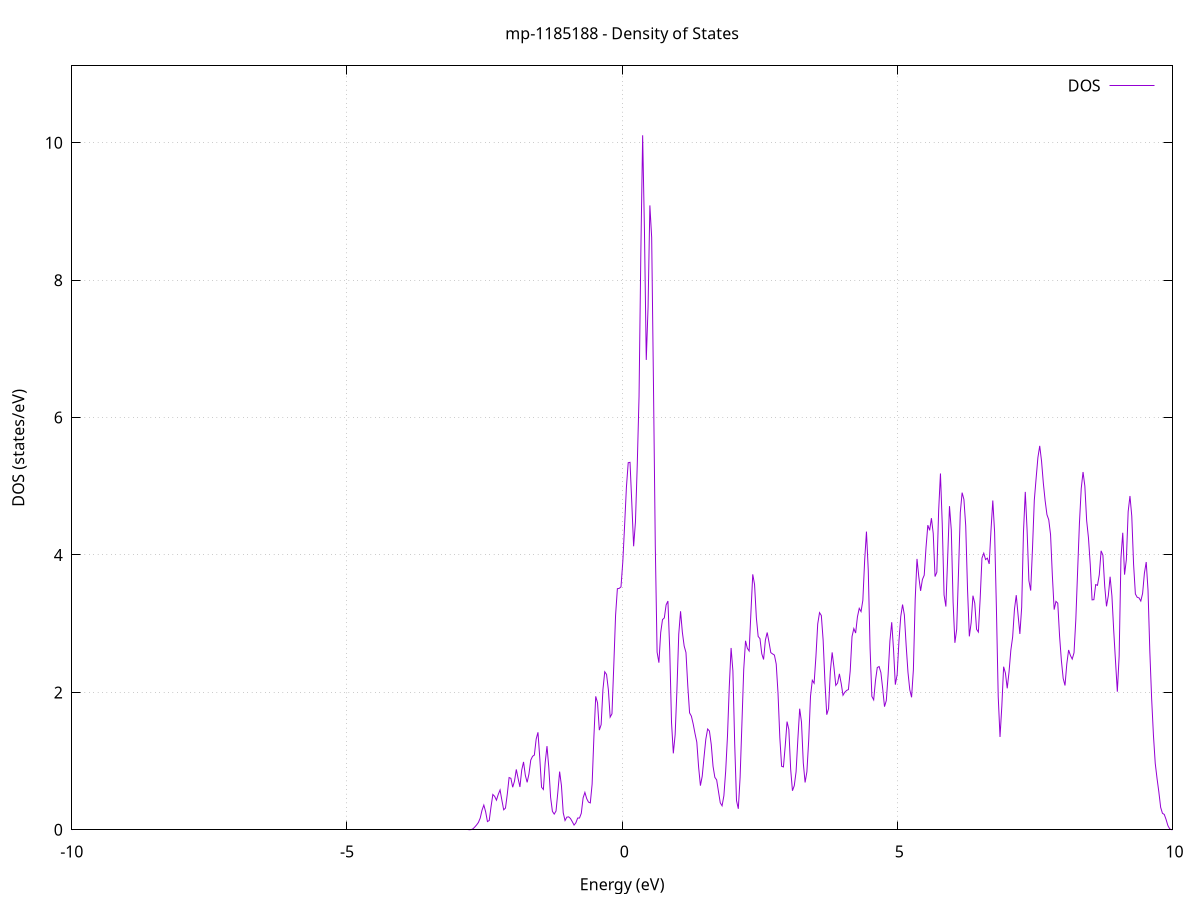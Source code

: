 set title 'mp-1185188 - Density of States'
set xlabel 'Energy (eV)'
set ylabel 'DOS (states/eV)'
set grid
set xrange [-10:10]
set yrange [0:11.120]
set xzeroaxis lt -1
set terminal png size 800,600
set output 'mp-1185188_dos_gnuplot.png'
plot '-' using 1:2 with lines title 'DOS'
-52.230400 0.000000
-52.197600 0.000000
-52.164800 0.000000
-52.132000 0.000000
-52.099200 0.000000
-52.066400 0.000000
-52.033600 0.000000
-52.000800 0.000000
-51.968000 0.000000
-51.935300 0.000000
-51.902500 0.000000
-51.869700 0.000000
-51.836900 0.000000
-51.804100 0.000000
-51.771300 0.000000
-51.738500 0.000000
-51.705700 0.000000
-51.672900 0.000000
-51.640100 0.000000
-51.607300 0.000000
-51.574500 0.000000
-51.541700 0.000000
-51.508900 0.000000
-51.476100 0.000000
-51.443300 0.000000
-51.410500 0.000000
-51.377700 0.000000
-51.344900 0.000000
-51.312200 0.000000
-51.279400 0.000000
-51.246600 0.000000
-51.213800 0.000000
-51.181000 0.000000
-51.148200 0.000000
-51.115400 0.000000
-51.082600 0.000000
-51.049800 0.000000
-51.017000 0.000000
-50.984200 0.000000
-50.951400 0.000000
-50.918600 0.000000
-50.885800 0.000000
-50.853000 0.000000
-50.820200 0.000000
-50.787400 0.000000
-50.754600 0.000000
-50.721800 0.000000
-50.689000 0.000000
-50.656300 0.000000
-50.623500 0.000000
-50.590700 0.000000
-50.557900 0.000000
-50.525100 0.000000
-50.492300 0.000000
-50.459500 0.000000
-50.426700 0.000000
-50.393900 0.000000
-50.361100 0.000000
-50.328300 0.000000
-50.295500 0.000000
-50.262700 0.000000
-50.229900 0.000000
-50.197100 0.000000
-50.164300 0.000000
-50.131500 0.000000
-50.098700 0.000000
-50.065900 0.000000
-50.033100 0.000000
-50.000400 0.000000
-49.967600 0.000000
-49.934800 0.000000
-49.902000 0.000000
-49.869200 0.000000
-49.836400 0.000000
-49.803600 0.000000
-49.770800 0.000000
-49.738000 0.000000
-49.705200 0.000000
-49.672400 0.000000
-49.639600 0.000000
-49.606800 0.000000
-49.574000 0.000000
-49.541200 0.000000
-49.508400 0.000000
-49.475600 0.000000
-49.442800 0.000000
-49.410000 0.000100
-49.377300 0.004300
-49.344500 0.101800
-49.311700 1.061200
-49.278900 4.916200
-49.246100 10.185900
-49.213300 9.471700
-49.180500 3.951500
-49.147700 0.736600
-49.114900 0.060900
-49.082100 0.002200
-49.049300 0.000000
-49.016500 0.000000
-48.983700 0.000000
-48.950900 0.000000
-48.918100 0.000000
-48.885300 0.000000
-48.852500 0.000000
-48.819700 0.000000
-48.786900 0.000000
-48.754100 0.000000
-48.721400 0.000000
-48.688600 0.000000
-48.655800 0.000000
-48.623000 0.000000
-48.590200 0.000000
-48.557400 0.000000
-48.524600 0.000000
-48.491800 0.000000
-48.459000 0.000000
-48.426200 0.000000
-48.393400 0.000000
-48.360600 0.000000
-48.327800 0.000000
-48.295000 0.000000
-48.262200 0.000000
-48.229400 0.000000
-48.196600 0.000000
-48.163800 0.000000
-48.131000 0.000000
-48.098300 0.000000
-48.065500 0.000000
-48.032700 0.000000
-47.999900 0.000000
-47.967100 0.000000
-47.934300 0.000000
-47.901500 0.000000
-47.868700 0.000000
-47.835900 0.000000
-47.803100 0.000000
-47.770300 0.000000
-47.737500 0.000000
-47.704700 0.000000
-47.671900 0.000000
-47.639100 0.000000
-47.606300 0.000000
-47.573500 0.000000
-47.540700 0.000000
-47.507900 0.000000
-47.475100 0.000000
-47.442400 0.000000
-47.409600 0.000000
-47.376800 0.000000
-47.344000 0.000000
-47.311200 0.000000
-47.278400 0.000000
-47.245600 0.000000
-47.212800 0.000000
-47.180000 0.000000
-47.147200 0.000000
-47.114400 0.000000
-47.081600 0.000000
-47.048800 0.000000
-47.016000 0.000000
-46.983200 0.000000
-46.950400 0.000000
-46.917600 0.000000
-46.884800 0.000000
-46.852000 0.000000
-46.819200 0.000000
-46.786500 0.000000
-46.753700 0.000000
-46.720900 0.000000
-46.688100 0.000000
-46.655300 0.000000
-46.622500 0.000000
-46.589700 0.000000
-46.556900 0.000000
-46.524100 0.000000
-46.491300 0.000000
-46.458500 0.000000
-46.425700 0.000000
-46.392900 0.000000
-46.360100 0.000000
-46.327300 0.000000
-46.294500 0.000000
-46.261700 0.000000
-46.228900 0.000000
-46.196100 0.000000
-46.163400 0.000000
-46.130600 0.000000
-46.097800 0.000000
-46.065000 0.000000
-46.032200 0.000000
-45.999400 0.000000
-45.966600 0.000000
-45.933800 0.000000
-45.901000 0.000000
-45.868200 0.000000
-45.835400 0.000000
-45.802600 0.000000
-45.769800 0.000000
-45.737000 0.000000
-45.704200 0.000000
-45.671400 0.000000
-45.638600 0.000000
-45.605800 0.000000
-45.573000 0.000000
-45.540200 0.000000
-45.507500 0.000000
-45.474700 0.000000
-45.441900 0.000000
-45.409100 0.000000
-45.376300 0.000000
-45.343500 0.000000
-45.310700 0.000000
-45.277900 0.000000
-45.245100 0.000000
-45.212300 0.000000
-45.179500 0.000000
-45.146700 0.000000
-45.113900 0.000000
-45.081100 0.000000
-45.048300 0.000000
-45.015500 0.000000
-44.982700 0.000000
-44.949900 0.000000
-44.917100 0.000000
-44.884300 0.000000
-44.851600 0.000000
-44.818800 0.000000
-44.786000 0.000000
-44.753200 0.000000
-44.720400 0.000000
-44.687600 0.000000
-44.654800 0.000000
-44.622000 0.000000
-44.589200 0.000000
-44.556400 0.000000
-44.523600 0.000000
-44.490800 0.000000
-44.458000 0.000000
-44.425200 0.000000
-44.392400 0.000000
-44.359600 0.000000
-44.326800 0.000000
-44.294000 0.000000
-44.261200 0.000000
-44.228500 0.000000
-44.195700 0.000000
-44.162900 0.000000
-44.130100 0.000000
-44.097300 0.000000
-44.064500 0.000000
-44.031700 0.000000
-43.998900 0.000000
-43.966100 0.000000
-43.933300 0.000000
-43.900500 0.000000
-43.867700 0.000000
-43.834900 0.000000
-43.802100 0.000000
-43.769300 0.000000
-43.736500 0.000000
-43.703700 0.000000
-43.670900 0.000000
-43.638100 0.000000
-43.605300 0.000000
-43.572600 0.000000
-43.539800 0.000000
-43.507000 0.000000
-43.474200 0.000000
-43.441400 0.000000
-43.408600 0.000000
-43.375800 0.000000
-43.343000 0.000000
-43.310200 0.000000
-43.277400 0.000000
-43.244600 0.000000
-43.211800 0.000000
-43.179000 0.000000
-43.146200 0.000000
-43.113400 0.000000
-43.080600 0.000000
-43.047800 0.000000
-43.015000 0.000000
-42.982200 0.000000
-42.949400 0.000000
-42.916700 0.000000
-42.883900 0.000000
-42.851100 0.000000
-42.818300 0.000000
-42.785500 0.000000
-42.752700 0.000000
-42.719900 0.000000
-42.687100 0.000000
-42.654300 0.000000
-42.621500 0.000000
-42.588700 0.000000
-42.555900 0.000000
-42.523100 0.000000
-42.490300 0.000000
-42.457500 0.000000
-42.424700 0.000000
-42.391900 0.000000
-42.359100 0.000000
-42.326300 0.000000
-42.293600 0.000000
-42.260800 0.000000
-42.228000 0.000000
-42.195200 0.000000
-42.162400 0.000000
-42.129600 0.000000
-42.096800 0.000000
-42.064000 0.000000
-42.031200 0.000000
-41.998400 0.000000
-41.965600 0.000000
-41.932800 0.000000
-41.900000 0.000000
-41.867200 0.000000
-41.834400 0.000000
-41.801600 0.000000
-41.768800 0.000000
-41.736000 0.000000
-41.703200 0.000000
-41.670400 0.000000
-41.637700 0.000000
-41.604900 0.000000
-41.572100 0.000000
-41.539300 0.000000
-41.506500 0.000000
-41.473700 0.000000
-41.440900 0.000000
-41.408100 0.000000
-41.375300 0.000000
-41.342500 0.000000
-41.309700 0.000000
-41.276900 0.000000
-41.244100 0.000000
-41.211300 0.000000
-41.178500 0.000000
-41.145700 0.000000
-41.112900 0.000000
-41.080100 0.000000
-41.047300 0.000000
-41.014600 0.000000
-40.981800 0.000000
-40.949000 0.000000
-40.916200 0.000000
-40.883400 0.000000
-40.850600 0.000000
-40.817800 0.000000
-40.785000 0.000000
-40.752200 0.000000
-40.719400 0.000000
-40.686600 0.000000
-40.653800 0.000000
-40.621000 0.000000
-40.588200 0.000000
-40.555400 0.000000
-40.522600 0.000000
-40.489800 0.000000
-40.457000 0.000000
-40.424200 0.000000
-40.391400 0.000000
-40.358700 0.000000
-40.325900 0.000000
-40.293100 0.000000
-40.260300 0.000000
-40.227500 0.000000
-40.194700 0.000000
-40.161900 0.000000
-40.129100 0.000000
-40.096300 0.000000
-40.063500 0.000000
-40.030700 0.000000
-39.997900 0.000000
-39.965100 0.000000
-39.932300 0.000000
-39.899500 0.000000
-39.866700 0.000000
-39.833900 0.000000
-39.801100 0.000000
-39.768300 0.000000
-39.735500 0.000000
-39.702800 0.000000
-39.670000 0.000000
-39.637200 0.000000
-39.604400 0.000000
-39.571600 0.000000
-39.538800 0.000000
-39.506000 0.000000
-39.473200 0.000000
-39.440400 0.000000
-39.407600 0.000000
-39.374800 0.000000
-39.342000 0.000000
-39.309200 0.000000
-39.276400 0.000000
-39.243600 0.000000
-39.210800 0.000000
-39.178000 0.000000
-39.145200 0.000000
-39.112400 0.000000
-39.079700 0.000000
-39.046900 0.000000
-39.014100 0.000000
-38.981300 0.000000
-38.948500 0.000000
-38.915700 0.000000
-38.882900 0.000000
-38.850100 0.000000
-38.817300 0.000000
-38.784500 0.000000
-38.751700 0.000000
-38.718900 0.000000
-38.686100 0.000000
-38.653300 0.000000
-38.620500 0.000000
-38.587700 0.000000
-38.554900 0.000000
-38.522100 0.000000
-38.489300 0.000000
-38.456500 0.000000
-38.423800 0.000000
-38.391000 0.000000
-38.358200 0.000000
-38.325400 0.000000
-38.292600 0.000000
-38.259800 0.000000
-38.227000 0.000000
-38.194200 0.000000
-38.161400 0.000000
-38.128600 0.000000
-38.095800 0.000000
-38.063000 0.000000
-38.030200 0.000000
-37.997400 0.000000
-37.964600 0.000000
-37.931800 0.000000
-37.899000 0.000000
-37.866200 0.000000
-37.833400 0.000000
-37.800600 0.000000
-37.767900 0.000000
-37.735100 0.000000
-37.702300 0.000000
-37.669500 0.000000
-37.636700 0.000000
-37.603900 0.000000
-37.571100 0.000000
-37.538300 0.000000
-37.505500 0.000000
-37.472700 0.000000
-37.439900 0.000000
-37.407100 0.000000
-37.374300 0.000000
-37.341500 0.000000
-37.308700 0.000000
-37.275900 0.000000
-37.243100 0.000000
-37.210300 0.000000
-37.177500 0.000000
-37.144800 0.000000
-37.112000 0.000000
-37.079200 0.000000
-37.046400 0.000000
-37.013600 0.000000
-36.980800 0.000000
-36.948000 0.000000
-36.915200 0.000000
-36.882400 0.000000
-36.849600 0.000000
-36.816800 0.000000
-36.784000 0.000000
-36.751200 0.000000
-36.718400 0.000000
-36.685600 0.000000
-36.652800 0.000000
-36.620000 0.000000
-36.587200 0.000000
-36.554400 0.000000
-36.521600 0.000000
-36.488900 0.000000
-36.456100 0.000000
-36.423300 0.000000
-36.390500 0.000000
-36.357700 0.000000
-36.324900 0.000000
-36.292100 0.000000
-36.259300 0.000000
-36.226500 0.000000
-36.193700 0.000000
-36.160900 0.000000
-36.128100 0.000000
-36.095300 0.000000
-36.062500 0.000000
-36.029700 0.000000
-35.996900 0.000000
-35.964100 0.000000
-35.931300 0.000000
-35.898500 0.000000
-35.865700 0.000000
-35.833000 0.000000
-35.800200 0.000000
-35.767400 0.000000
-35.734600 0.000000
-35.701800 0.000000
-35.669000 0.000000
-35.636200 0.000000
-35.603400 0.000000
-35.570600 0.000000
-35.537800 0.000000
-35.505000 0.000000
-35.472200 0.000000
-35.439400 0.000000
-35.406600 0.000000
-35.373800 0.000000
-35.341000 0.000000
-35.308200 0.000000
-35.275400 0.000000
-35.242600 0.000000
-35.209900 0.000000
-35.177100 0.000000
-35.144300 0.000000
-35.111500 0.000000
-35.078700 0.000000
-35.045900 0.000000
-35.013100 0.000000
-34.980300 0.000000
-34.947500 0.000000
-34.914700 0.000000
-34.881900 0.000000
-34.849100 0.000000
-34.816300 0.000000
-34.783500 0.000000
-34.750700 0.000000
-34.717900 0.000000
-34.685100 0.000000
-34.652300 0.000000
-34.619500 0.000000
-34.586700 0.000000
-34.554000 0.000000
-34.521200 0.000000
-34.488400 0.000000
-34.455600 0.000000
-34.422800 0.000000
-34.390000 0.000000
-34.357200 0.000000
-34.324400 0.000000
-34.291600 0.000000
-34.258800 0.000000
-34.226000 0.000000
-34.193200 0.000000
-34.160400 0.000000
-34.127600 0.000000
-34.094800 0.000000
-34.062000 0.000000
-34.029200 0.000000
-33.996400 0.000000
-33.963600 0.000000
-33.930800 0.000000
-33.898100 0.000000
-33.865300 0.000000
-33.832500 0.000000
-33.799700 0.000000
-33.766900 0.000000
-33.734100 0.000000
-33.701300 0.000000
-33.668500 0.000000
-33.635700 0.000000
-33.602900 0.000000
-33.570100 0.000000
-33.537300 0.000000
-33.504500 0.000000
-33.471700 0.000000
-33.438900 0.000000
-33.406100 0.000000
-33.373300 0.000000
-33.340500 0.000000
-33.307700 0.000000
-33.275000 0.000000
-33.242200 0.000000
-33.209400 0.000000
-33.176600 0.000000
-33.143800 0.000000
-33.111000 0.000000
-33.078200 0.000000
-33.045400 0.000000
-33.012600 0.000000
-32.979800 0.000000
-32.947000 0.000000
-32.914200 0.000000
-32.881400 0.000000
-32.848600 0.000000
-32.815800 0.000000
-32.783000 0.000000
-32.750200 0.000000
-32.717400 0.000000
-32.684600 0.000000
-32.651800 0.000000
-32.619100 0.000000
-32.586300 0.000000
-32.553500 0.000000
-32.520700 0.000000
-32.487900 0.000000
-32.455100 0.000000
-32.422300 0.000000
-32.389500 0.000000
-32.356700 0.000000
-32.323900 0.000000
-32.291100 0.000000
-32.258300 0.000000
-32.225500 0.000000
-32.192700 0.000000
-32.159900 0.000000
-32.127100 0.000000
-32.094300 0.000000
-32.061500 0.000000
-32.028700 0.000000
-31.996000 0.000000
-31.963200 0.000000
-31.930400 0.000000
-31.897600 0.000000
-31.864800 0.000000
-31.832000 0.000000
-31.799200 0.000000
-31.766400 0.000000
-31.733600 0.000000
-31.700800 0.000000
-31.668000 0.000000
-31.635200 0.000000
-31.602400 0.000000
-31.569600 0.000000
-31.536800 0.000000
-31.504000 0.000000
-31.471200 0.000000
-31.438400 0.000000
-31.405600 0.000000
-31.372800 0.000000
-31.340100 0.000000
-31.307300 0.000000
-31.274500 0.000300
-31.241700 0.014800
-31.208900 0.301700
-31.176100 2.752200
-31.143300 11.292800
-31.110500 20.964100
-31.077700 17.659600
-31.044900 6.745400
-31.012100 1.201000
-30.979300 0.617900
-30.946500 3.214700
-30.913700 8.718300
-30.880900 10.613700
-30.848100 5.800300
-30.815300 1.418800
-30.782500 0.154400
-30.749700 0.007400
-30.716900 0.000200
-30.684200 0.000000
-30.651400 0.000000
-30.618600 0.000000
-30.585800 0.000000
-30.553000 0.000000
-30.520200 0.000000
-30.487400 0.000000
-30.454600 0.000000
-30.421800 0.000000
-30.389000 0.000000
-30.356200 0.000000
-30.323400 0.000000
-30.290600 0.000000
-30.257800 0.000000
-30.225000 0.000000
-30.192200 0.000000
-30.159400 0.000000
-30.126600 0.000000
-30.093800 0.000000
-30.061100 0.000000
-30.028300 0.000000
-29.995500 0.000000
-29.962700 0.000000
-29.929900 0.000000
-29.897100 0.000000
-29.864300 0.000000
-29.831500 0.000000
-29.798700 0.000000
-29.765900 0.000000
-29.733100 0.000000
-29.700300 0.000000
-29.667500 0.000000
-29.634700 0.000000
-29.601900 0.000000
-29.569100 0.000000
-29.536300 0.000000
-29.503500 0.000000
-29.470700 0.000000
-29.437900 0.000000
-29.405200 0.000000
-29.372400 0.000000
-29.339600 0.000000
-29.306800 0.000000
-29.274000 0.000000
-29.241200 0.000000
-29.208400 0.000000
-29.175600 0.000000
-29.142800 0.000000
-29.110000 0.000000
-29.077200 0.000000
-29.044400 0.000000
-29.011600 0.000000
-28.978800 0.000000
-28.946000 0.000000
-28.913200 0.000000
-28.880400 0.000000
-28.847600 0.000000
-28.814800 0.000000
-28.782000 0.000000
-28.749300 0.000000
-28.716500 0.000000
-28.683700 0.000000
-28.650900 0.000000
-28.618100 0.000000
-28.585300 0.000000
-28.552500 0.000000
-28.519700 0.000000
-28.486900 0.000000
-28.454100 0.000000
-28.421300 0.000000
-28.388500 0.000000
-28.355700 0.000000
-28.322900 0.000000
-28.290100 0.000000
-28.257300 0.000000
-28.224500 0.000000
-28.191700 0.000000
-28.158900 0.000000
-28.126200 0.000000
-28.093400 0.000000
-28.060600 0.000000
-28.027800 0.000000
-27.995000 0.000000
-27.962200 0.000000
-27.929400 0.000000
-27.896600 0.000000
-27.863800 0.000000
-27.831000 0.000000
-27.798200 0.000000
-27.765400 0.000000
-27.732600 0.000000
-27.699800 0.000000
-27.667000 0.000000
-27.634200 0.000100
-27.601400 0.004900
-27.568600 0.125200
-27.535800 1.494200
-27.503000 8.479600
-27.470300 23.295400
-27.437500 31.107200
-27.404700 19.993400
-27.371900 6.070000
-27.339100 0.851900
-27.306300 0.054200
-27.273500 0.001500
-27.240700 0.000000
-27.207900 0.000000
-27.175100 0.000000
-27.142300 0.000000
-27.109500 0.000000
-27.076700 0.000000
-27.043900 0.000000
-27.011100 0.000000
-26.978300 0.000000
-26.945500 0.000000
-26.912700 0.000000
-26.879900 0.000000
-26.847100 0.000000
-26.814400 0.000000
-26.781600 0.000000
-26.748800 0.000000
-26.716000 0.000000
-26.683200 0.000000
-26.650400 0.000000
-26.617600 0.000000
-26.584800 0.000000
-26.552000 0.000000
-26.519200 0.000000
-26.486400 0.000000
-26.453600 0.000000
-26.420800 0.000000
-26.388000 0.000000
-26.355200 0.000000
-26.322400 0.000000
-26.289600 0.000000
-26.256800 0.000000
-26.224000 0.000000
-26.191300 0.000000
-26.158500 0.000000
-26.125700 0.000000
-26.092900 0.000000
-26.060100 0.000000
-26.027300 0.000000
-25.994500 0.000000
-25.961700 0.000000
-25.928900 0.000000
-25.896100 0.000000
-25.863300 0.000000
-25.830500 0.000000
-25.797700 0.000000
-25.764900 0.000000
-25.732100 0.000000
-25.699300 0.000000
-25.666500 0.000000
-25.633700 0.000000
-25.600900 0.000000
-25.568100 0.000000
-25.535400 0.000000
-25.502600 0.000000
-25.469800 0.000000
-25.437000 0.000000
-25.404200 0.000000
-25.371400 0.000000
-25.338600 0.000000
-25.305800 0.000000
-25.273000 0.000000
-25.240200 0.000000
-25.207400 0.000000
-25.174600 0.000000
-25.141800 0.000000
-25.109000 0.000000
-25.076200 0.000000
-25.043400 0.000000
-25.010600 0.000000
-24.977800 0.000000
-24.945000 0.000000
-24.912200 0.000000
-24.879500 0.000000
-24.846700 0.000000
-24.813900 0.000000
-24.781100 0.000000
-24.748300 0.000000
-24.715500 0.000000
-24.682700 0.000000
-24.649900 0.000000
-24.617100 0.000000
-24.584300 0.000000
-24.551500 0.000000
-24.518700 0.000000
-24.485900 0.000000
-24.453100 0.000000
-24.420300 0.000000
-24.387500 0.000000
-24.354700 0.000000
-24.321900 0.000000
-24.289100 0.000000
-24.256400 0.000000
-24.223600 0.000000
-24.190800 0.000000
-24.158000 0.000000
-24.125200 0.000000
-24.092400 0.000000
-24.059600 0.000000
-24.026800 0.000000
-23.994000 0.000000
-23.961200 0.000000
-23.928400 0.000000
-23.895600 0.000000
-23.862800 0.000000
-23.830000 0.000000
-23.797200 0.000000
-23.764400 0.000000
-23.731600 0.000000
-23.698800 0.000000
-23.666000 0.000000
-23.633200 0.000000
-23.600500 0.000000
-23.567700 0.000000
-23.534900 0.000000
-23.502100 0.000000
-23.469300 0.000000
-23.436500 0.000000
-23.403700 0.000000
-23.370900 0.000000
-23.338100 0.000000
-23.305300 0.000000
-23.272500 0.000000
-23.239700 0.000000
-23.206900 0.000000
-23.174100 0.000000
-23.141300 0.000000
-23.108500 0.000000
-23.075700 0.000000
-23.042900 0.000000
-23.010100 0.000000
-22.977400 0.000000
-22.944600 0.000000
-22.911800 0.000000
-22.879000 0.000000
-22.846200 0.000000
-22.813400 0.000000
-22.780600 0.000000
-22.747800 0.000000
-22.715000 0.000000
-22.682200 0.000000
-22.649400 0.000000
-22.616600 0.000000
-22.583800 0.000000
-22.551000 0.000000
-22.518200 0.000000
-22.485400 0.000000
-22.452600 0.000000
-22.419800 0.000000
-22.387000 0.000000
-22.354200 0.000000
-22.321500 0.000000
-22.288700 0.000000
-22.255900 0.000000
-22.223100 0.000000
-22.190300 0.000000
-22.157500 0.000000
-22.124700 0.000000
-22.091900 0.000000
-22.059100 0.000000
-22.026300 0.000000
-21.993500 0.000000
-21.960700 0.000000
-21.927900 0.000000
-21.895100 0.000000
-21.862300 0.000000
-21.829500 0.000000
-21.796700 0.000000
-21.763900 0.000000
-21.731100 0.000000
-21.698300 0.000000
-21.665600 0.000000
-21.632800 0.000000
-21.600000 0.000000
-21.567200 0.000000
-21.534400 0.000000
-21.501600 0.000000
-21.468800 0.000000
-21.436000 0.000000
-21.403200 0.000000
-21.370400 0.000000
-21.337600 0.000000
-21.304800 0.000000
-21.272000 0.000000
-21.239200 0.000000
-21.206400 0.000000
-21.173600 0.000000
-21.140800 0.000000
-21.108000 0.000000
-21.075200 0.000000
-21.042500 0.000000
-21.009700 0.000000
-20.976900 0.000000
-20.944100 0.000000
-20.911300 0.000000
-20.878500 0.000000
-20.845700 0.000000
-20.812900 0.000000
-20.780100 0.000000
-20.747300 0.000000
-20.714500 0.000000
-20.681700 0.000000
-20.648900 0.000000
-20.616100 0.000000
-20.583300 0.000000
-20.550500 0.000000
-20.517700 0.000000
-20.484900 0.000000
-20.452100 0.000000
-20.419300 0.000000
-20.386600 0.000000
-20.353800 0.000000
-20.321000 0.000000
-20.288200 0.000000
-20.255400 0.000000
-20.222600 0.000000
-20.189800 0.000000
-20.157000 0.000000
-20.124200 0.000000
-20.091400 0.000000
-20.058600 0.000000
-20.025800 0.000000
-19.993000 0.000000
-19.960200 0.000000
-19.927400 0.000000
-19.894600 0.000000
-19.861800 0.000000
-19.829000 0.000000
-19.796200 0.000000
-19.763400 0.000000
-19.730700 0.000000
-19.697900 0.000000
-19.665100 0.000000
-19.632300 0.000000
-19.599500 0.000000
-19.566700 0.000000
-19.533900 0.000000
-19.501100 0.000000
-19.468300 0.000000
-19.435500 0.000000
-19.402700 0.000000
-19.369900 0.000000
-19.337100 0.000000
-19.304300 0.000000
-19.271500 0.000000
-19.238700 0.000000
-19.205900 0.000000
-19.173100 0.000000
-19.140300 0.000000
-19.107600 0.000000
-19.074800 0.000000
-19.042000 0.000000
-19.009200 0.000000
-18.976400 0.000000
-18.943600 0.000000
-18.910800 0.000000
-18.878000 0.000000
-18.845200 0.000000
-18.812400 0.000000
-18.779600 0.000000
-18.746800 0.000000
-18.714000 0.000000
-18.681200 0.000000
-18.648400 0.000000
-18.615600 0.000000
-18.582800 0.000000
-18.550000 0.000000
-18.517200 0.000000
-18.484400 0.000000
-18.451700 0.000000
-18.418900 0.000000
-18.386100 0.000000
-18.353300 0.000000
-18.320500 0.000000
-18.287700 0.000000
-18.254900 0.000000
-18.222100 0.000000
-18.189300 0.000000
-18.156500 0.000000
-18.123700 0.000000
-18.090900 0.000000
-18.058100 0.000000
-18.025300 0.000000
-17.992500 0.000000
-17.959700 0.000000
-17.926900 0.000000
-17.894100 0.000000
-17.861300 0.000000
-17.828500 0.000000
-17.795800 0.000000
-17.763000 0.000000
-17.730200 0.000000
-17.697400 0.000000
-17.664600 0.000000
-17.631800 0.000000
-17.599000 0.000000
-17.566200 0.000000
-17.533400 0.000000
-17.500600 0.000000
-17.467800 0.000000
-17.435000 0.000000
-17.402200 0.000000
-17.369400 0.000000
-17.336600 0.000000
-17.303800 0.000000
-17.271000 0.000000
-17.238200 0.000000
-17.205400 0.000000
-17.172700 0.000000
-17.139900 0.000000
-17.107100 0.000000
-17.074300 0.000000
-17.041500 0.000000
-17.008700 0.000000
-16.975900 0.000000
-16.943100 0.000000
-16.910300 0.000000
-16.877500 0.000000
-16.844700 0.000000
-16.811900 0.000000
-16.779100 0.000000
-16.746300 0.000000
-16.713500 0.000000
-16.680700 0.000000
-16.647900 0.000000
-16.615100 0.000000
-16.582300 0.000000
-16.549500 0.000000
-16.516800 0.000000
-16.484000 0.000000
-16.451200 0.000000
-16.418400 0.000000
-16.385600 0.000000
-16.352800 0.000000
-16.320000 0.000000
-16.287200 0.000000
-16.254400 0.000000
-16.221600 0.000000
-16.188800 0.000000
-16.156000 0.000000
-16.123200 0.000000
-16.090400 0.000000
-16.057600 0.000000
-16.024800 0.000000
-15.992000 0.000000
-15.959200 0.000000
-15.926400 0.000000
-15.893700 0.000000
-15.860900 0.000000
-15.828100 0.000000
-15.795300 0.000000
-15.762500 0.000000
-15.729700 0.000000
-15.696900 0.000000
-15.664100 0.000000
-15.631300 0.000000
-15.598500 0.000000
-15.565700 0.000000
-15.532900 0.000000
-15.500100 0.000000
-15.467300 0.000000
-15.434500 0.000000
-15.401700 0.000000
-15.368900 0.000000
-15.336100 0.000000
-15.303300 0.000000
-15.270500 0.000000
-15.237800 0.000000
-15.205000 0.000000
-15.172200 0.000000
-15.139400 0.000000
-15.106600 0.000000
-15.073800 0.000000
-15.041000 0.000000
-15.008200 0.000000
-14.975400 0.000000
-14.942600 0.000000
-14.909800 0.000100
-14.877000 0.003500
-14.844200 0.078700
-14.811400 0.855100
-14.778600 4.565900
-14.745800 12.619400
-14.713000 20.349600
-14.680200 25.773700
-14.647400 34.851600
-14.614600 40.665500
-14.581900 29.491100
-14.549100 12.570900
-14.516300 7.518000
-14.483500 11.885300
-14.450700 16.998800
-14.417900 22.549700
-14.385100 21.130900
-14.352300 10.084300
-14.319500 2.213200
-14.286700 0.217800
-14.253900 0.009500
-14.221100 0.000200
-14.188300 0.000000
-14.155500 0.000000
-14.122700 0.000000
-14.089900 0.000000
-14.057100 0.000000
-14.024300 0.000000
-13.991500 0.000000
-13.958800 0.000000
-13.926000 0.000000
-13.893200 0.000000
-13.860400 0.000000
-13.827600 0.000000
-13.794800 0.000000
-13.762000 0.000000
-13.729200 0.000000
-13.696400 0.000000
-13.663600 0.000000
-13.630800 0.000000
-13.598000 0.000000
-13.565200 0.000000
-13.532400 0.000000
-13.499600 0.000000
-13.466800 0.000000
-13.434000 0.000000
-13.401200 0.000000
-13.368400 0.000000
-13.335600 0.000000
-13.302900 0.000000
-13.270100 0.000000
-13.237300 0.000000
-13.204500 0.000000
-13.171700 0.000000
-13.138900 0.000000
-13.106100 0.000000
-13.073300 0.000000
-13.040500 0.000000
-13.007700 0.000000
-12.974900 0.000000
-12.942100 0.000000
-12.909300 0.000000
-12.876500 0.000000
-12.843700 0.000000
-12.810900 0.000000
-12.778100 0.000000
-12.745300 0.000000
-12.712500 0.000000
-12.679700 0.000000
-12.647000 0.000000
-12.614200 0.000000
-12.581400 0.000000
-12.548600 0.000000
-12.515800 0.000000
-12.483000 0.000000
-12.450200 0.000000
-12.417400 0.000000
-12.384600 0.000000
-12.351800 0.000000
-12.319000 0.000000
-12.286200 0.000000
-12.253400 0.000000
-12.220600 0.000000
-12.187800 0.000000
-12.155000 0.000000
-12.122200 0.000000
-12.089400 0.000000
-12.056600 0.000000
-12.023900 0.000000
-11.991100 0.000000
-11.958300 0.000000
-11.925500 0.000000
-11.892700 0.000000
-11.859900 0.000000
-11.827100 0.000000
-11.794300 0.000000
-11.761500 0.000000
-11.728700 0.000000
-11.695900 0.000000
-11.663100 0.000000
-11.630300 0.000000
-11.597500 0.000000
-11.564700 0.000000
-11.531900 0.000000
-11.499100 0.000000
-11.466300 0.000000
-11.433500 0.000000
-11.400700 0.000000
-11.368000 0.000000
-11.335200 0.000000
-11.302400 0.000000
-11.269600 0.000000
-11.236800 0.000000
-11.204000 0.000000
-11.171200 0.000000
-11.138400 0.000000
-11.105600 0.000000
-11.072800 0.000000
-11.040000 0.000000
-11.007200 0.000000
-10.974400 0.000000
-10.941600 0.000000
-10.908800 0.000000
-10.876000 0.000000
-10.843200 0.000000
-10.810400 0.000000
-10.777600 0.000000
-10.744800 0.000000
-10.712100 0.000000
-10.679300 0.000000
-10.646500 0.000000
-10.613700 0.000000
-10.580900 0.000000
-10.548100 0.000000
-10.515300 0.000000
-10.482500 0.000000
-10.449700 0.000000
-10.416900 0.000000
-10.384100 0.000000
-10.351300 0.000000
-10.318500 0.000000
-10.285700 0.000000
-10.252900 0.000000
-10.220100 0.000000
-10.187300 0.000000
-10.154500 0.000000
-10.121700 0.000000
-10.089000 0.000000
-10.056200 0.000000
-10.023400 0.000000
-9.990600 0.000000
-9.957800 0.000000
-9.925000 0.000000
-9.892200 0.000000
-9.859400 0.000000
-9.826600 0.000000
-9.793800 0.000000
-9.761000 0.000000
-9.728200 0.000000
-9.695400 0.000000
-9.662600 0.000000
-9.629800 0.000000
-9.597000 0.000000
-9.564200 0.000000
-9.531400 0.000000
-9.498600 0.000000
-9.465800 0.000000
-9.433100 0.000000
-9.400300 0.000000
-9.367500 0.000000
-9.334700 0.000000
-9.301900 0.000000
-9.269100 0.000000
-9.236300 0.000000
-9.203500 0.000000
-9.170700 0.000000
-9.137900 0.000000
-9.105100 0.000000
-9.072300 0.000000
-9.039500 0.000000
-9.006700 0.000000
-8.973900 0.000000
-8.941100 0.000000
-8.908300 0.000000
-8.875500 0.000000
-8.842700 0.000000
-8.809900 0.000000
-8.777200 0.000000
-8.744400 0.000000
-8.711600 0.000000
-8.678800 0.000000
-8.646000 0.000000
-8.613200 0.000000
-8.580400 0.000000
-8.547600 0.000000
-8.514800 0.000000
-8.482000 0.000000
-8.449200 0.000000
-8.416400 0.000000
-8.383600 0.000000
-8.350800 0.000000
-8.318000 0.000000
-8.285200 0.000000
-8.252400 0.000000
-8.219600 0.000000
-8.186800 0.000000
-8.154100 0.000000
-8.121300 0.000000
-8.088500 0.000000
-8.055700 0.000000
-8.022900 0.000000
-7.990100 0.000000
-7.957300 0.000000
-7.924500 0.000000
-7.891700 0.000000
-7.858900 0.000000
-7.826100 0.000000
-7.793300 0.000000
-7.760500 0.000000
-7.727700 0.000000
-7.694900 0.000000
-7.662100 0.000000
-7.629300 0.000000
-7.596500 0.000000
-7.563700 0.000000
-7.530900 0.000000
-7.498200 0.000000
-7.465400 0.000000
-7.432600 0.000000
-7.399800 0.000000
-7.367000 0.000000
-7.334200 0.000000
-7.301400 0.000000
-7.268600 0.000000
-7.235800 0.000000
-7.203000 0.000000
-7.170200 0.000000
-7.137400 0.000000
-7.104600 0.000000
-7.071800 0.000000
-7.039000 0.000000
-7.006200 0.000000
-6.973400 0.000000
-6.940600 0.000000
-6.907800 0.000000
-6.875100 0.000000
-6.842300 0.000000
-6.809500 0.000000
-6.776700 0.000000
-6.743900 0.000000
-6.711100 0.000000
-6.678300 0.000000
-6.645500 0.000000
-6.612700 0.000000
-6.579900 0.000000
-6.547100 0.000000
-6.514300 0.000000
-6.481500 0.000000
-6.448700 0.000000
-6.415900 0.000000
-6.383100 0.000000
-6.350300 0.000000
-6.317500 0.000000
-6.284700 0.000000
-6.251900 0.000000
-6.219200 0.000000
-6.186400 0.000000
-6.153600 0.000000
-6.120800 0.000000
-6.088000 0.000000
-6.055200 0.000000
-6.022400 0.000000
-5.989600 0.000000
-5.956800 0.000000
-5.924000 0.000000
-5.891200 0.000000
-5.858400 0.000000
-5.825600 0.000000
-5.792800 0.000000
-5.760000 0.000000
-5.727200 0.000000
-5.694400 0.000000
-5.661600 0.000000
-5.628800 0.000000
-5.596000 0.000000
-5.563300 0.000000
-5.530500 0.000000
-5.497700 0.000000
-5.464900 0.000000
-5.432100 0.000000
-5.399300 0.000000
-5.366500 0.000000
-5.333700 0.000000
-5.300900 0.000000
-5.268100 0.000000
-5.235300 0.000000
-5.202500 0.000000
-5.169700 0.000000
-5.136900 0.000000
-5.104100 0.000000
-5.071300 0.000000
-5.038500 0.000000
-5.005700 0.000000
-4.972900 0.000000
-4.940200 0.000000
-4.907400 0.000000
-4.874600 0.000000
-4.841800 0.000000
-4.809000 0.000000
-4.776200 0.000000
-4.743400 0.000000
-4.710600 0.000000
-4.677800 0.000000
-4.645000 0.000000
-4.612200 0.000000
-4.579400 0.000000
-4.546600 0.000000
-4.513800 0.000000
-4.481000 0.000000
-4.448200 0.000000
-4.415400 0.000000
-4.382600 0.000000
-4.349800 0.000000
-4.317000 0.000000
-4.284300 0.000000
-4.251500 0.000000
-4.218700 0.000000
-4.185900 0.000000
-4.153100 0.000000
-4.120300 0.000000
-4.087500 0.000000
-4.054700 0.000000
-4.021900 0.000000
-3.989100 0.000000
-3.956300 0.000000
-3.923500 0.000000
-3.890700 0.000000
-3.857900 0.000000
-3.825100 0.000000
-3.792300 0.000000
-3.759500 0.000000
-3.726700 0.000000
-3.693900 0.000000
-3.661100 0.000000
-3.628400 0.000000
-3.595600 0.000000
-3.562800 0.000000
-3.530000 0.000000
-3.497200 0.000000
-3.464400 0.000000
-3.431600 0.000000
-3.398800 0.000000
-3.366000 0.000000
-3.333200 0.000000
-3.300400 0.000000
-3.267600 0.000000
-3.234800 0.000000
-3.202000 0.000000
-3.169200 0.000000
-3.136400 0.000000
-3.103600 0.000000
-3.070800 0.000000
-3.038000 0.000000
-3.005300 0.000000
-2.972500 0.000000
-2.939700 0.000000
-2.906900 0.000000
-2.874100 0.000000
-2.841300 0.000000
-2.808500 0.000000
-2.775700 0.000200
-2.742900 0.002400
-2.710100 0.014100
-2.677300 0.040400
-2.644500 0.070500
-2.611700 0.107000
-2.578900 0.170200
-2.546100 0.284600
-2.513300 0.359700
-2.480500 0.262700
-2.447700 0.119400
-2.414900 0.135000
-2.382100 0.336800
-2.349400 0.513900
-2.316600 0.486400
-2.283800 0.431200
-2.251000 0.515300
-2.218200 0.579600
-2.185400 0.430400
-2.152600 0.290600
-2.119800 0.316000
-2.087000 0.517800
-2.054200 0.760300
-2.021400 0.749200
-1.988600 0.619200
-1.955800 0.709800
-1.923000 0.878500
-1.890200 0.746600
-1.857400 0.622900
-1.824600 0.868800
-1.791800 0.987700
-1.759000 0.792500
-1.726200 0.690600
-1.693500 0.811300
-1.660700 1.014000
-1.627900 1.069300
-1.595100 1.087500
-1.562300 1.319800
-1.529500 1.419000
-1.496700 1.046900
-1.463900 0.618800
-1.431100 0.586400
-1.398300 0.978700
-1.365500 1.217600
-1.332700 0.906000
-1.299900 0.472400
-1.267100 0.268500
-1.234300 0.228300
-1.201500 0.272700
-1.168700 0.546000
-1.135900 0.846800
-1.103100 0.642800
-1.070400 0.246300
-1.037600 0.135000
-1.004800 0.184000
-0.972000 0.187900
-0.939200 0.164300
-0.906400 0.118300
-0.873600 0.068400
-0.840800 0.102000
-0.808000 0.170800
-0.775200 0.170500
-0.742400 0.239600
-0.709600 0.463600
-0.676800 0.544200
-0.644000 0.453000
-0.611200 0.402700
-0.578400 0.391000
-0.545600 0.664400
-0.512800 1.360900
-0.480000 1.942200
-0.447200 1.847000
-0.414500 1.450500
-0.381700 1.530300
-0.348900 2.042100
-0.316100 2.300000
-0.283300 2.261400
-0.250500 2.040100
-0.217700 1.639800
-0.184900 1.687700
-0.152100 2.385400
-0.119300 3.123200
-0.086500 3.509400
-0.053700 3.514000
-0.020900 3.535600
0.011900 3.900300
0.044700 4.430200
0.077500 4.985200
0.110300 5.343600
0.143100 5.348800
0.175900 4.747300
0.208600 4.126900
0.241400 4.476900
0.274200 5.301000
0.307000 6.307500
0.339800 8.401900
0.372600 10.109400
0.405400 8.722000
0.438200 6.839200
0.471000 7.607900
0.503800 9.089200
0.536600 8.620400
0.569400 6.465800
0.602200 4.133100
0.635000 2.586400
0.667800 2.432400
0.700600 2.870900
0.733400 3.059500
0.766200 3.083700
0.799000 3.273800
0.831800 3.329600
0.864500 2.627000
0.897300 1.561000
0.930100 1.112600
0.962900 1.383000
0.995700 2.043500
1.028500 2.846600
1.061300 3.180700
1.094100 2.875800
1.126900 2.675500
1.159700 2.580100
1.192500 2.098000
1.225300 1.701700
1.258100 1.653900
1.290900 1.539900
1.323700 1.401600
1.356500 1.276200
1.389300 0.913300
1.422100 0.642300
1.454900 0.779900
1.487700 1.057300
1.520400 1.318100
1.553200 1.466800
1.586000 1.437500
1.618800 1.242800
1.651600 0.924900
1.684400 0.763300
1.717200 0.725800
1.750000 0.558100
1.782800 0.392800
1.815600 0.349100
1.848400 0.494500
1.881200 0.852900
1.914000 1.363900
1.946800 2.086000
1.979600 2.646800
2.012400 2.312800
2.045200 1.249400
2.078000 0.425000
2.110800 0.305400
2.143500 0.764600
2.176300 1.544500
2.209100 2.331300
2.241900 2.750900
2.274700 2.641400
2.307500 2.602400
2.340300 3.168600
2.373100 3.718300
2.405900 3.570400
2.438700 3.087400
2.471500 2.814500
2.504300 2.782300
2.537100 2.562500
2.569900 2.479000
2.602700 2.760900
2.635500 2.871800
2.668300 2.732000
2.701100 2.578700
2.733900 2.560000
2.766700 2.543000
2.799400 2.412700
2.832200 1.988700
2.865000 1.342500
2.897800 0.923700
2.930600 0.915000
2.963400 1.222100
2.996200 1.574800
3.029000 1.459300
3.061800 0.883500
3.094600 0.568100
3.127400 0.641100
3.160200 0.843800
3.193000 1.320900
3.225800 1.762600
3.258600 1.567500
3.291400 0.973800
3.324200 0.688500
3.357000 0.845200
3.389800 1.302700
3.422600 1.943800
3.455300 2.176400
3.488100 2.133300
3.520900 2.520100
3.553700 2.996000
3.586500 3.160900
3.619300 3.119500
3.652100 2.759900
3.684900 2.152600
3.717700 1.675200
3.750500 1.762400
3.783300 2.311100
3.816100 2.581900
3.848900 2.362000
3.881700 2.101400
3.914500 2.136200
3.947300 2.269900
3.980100 2.130300
4.012900 1.958300
4.045700 2.002600
4.078400 2.028400
4.111200 2.041400
4.144000 2.311400
4.176800 2.812300
4.209600 2.928900
4.242400 2.863800
4.275200 3.099900
4.308000 3.223300
4.340800 3.176200
4.373600 3.340200
4.406400 3.919800
4.439200 4.340600
4.472000 3.778600
4.504800 2.648200
4.537600 1.941400
4.570400 1.890800
4.603200 2.173000
4.636000 2.362200
4.668800 2.376200
4.701600 2.288600
4.734300 2.053600
4.767100 1.792200
4.799900 1.881200
4.832700 2.256000
4.865500 2.748600
4.898300 3.021500
4.931100 2.624500
4.963900 2.112500
4.996700 2.257500
5.029500 2.744300
5.062300 3.103900
5.095100 3.278500
5.127900 3.127100
5.160700 2.680700
5.193500 2.293300
5.226300 2.039200
5.259100 1.928400
5.291900 2.330800
5.324700 3.352200
5.357500 3.942800
5.390200 3.682600
5.423000 3.477800
5.455800 3.643000
5.488600 3.705700
5.521400 4.109700
5.554200 4.434300
5.587000 4.358800
5.619800 4.536100
5.652600 4.312300
5.685400 3.686000
5.718200 3.749700
5.751000 4.646600
5.783800 5.186600
5.816600 4.442600
5.849400 3.417900
5.882200 3.249600
5.915000 3.963700
5.947800 4.711200
5.980600 4.365600
6.013300 3.315300
6.046100 2.721600
6.078900 2.919700
6.111700 3.747000
6.144500 4.617100
6.177300 4.907800
6.210100 4.808500
6.242900 4.423400
6.275700 3.502300
6.308500 2.815200
6.341300 3.013200
6.374100 3.407800
6.406900 3.299400
6.439700 2.918800
6.472500 2.878400
6.505300 3.364800
6.538100 3.955800
6.570900 4.026000
6.603700 3.933200
6.636500 3.953700
6.669200 3.870000
6.702000 4.357100
6.734800 4.793300
6.767600 4.332200
6.800400 3.225900
6.833200 1.941600
6.866000 1.351300
6.898800 1.798500
6.931600 2.373800
6.964400 2.280100
6.997200 2.058800
7.030000 2.298400
7.062800 2.614400
7.095600 2.806600
7.128400 3.210100
7.161200 3.415300
7.194000 3.127900
7.226800 2.850500
7.259600 3.237800
7.292400 4.337300
7.325100 4.918800
7.357900 4.363000
7.390700 3.626400
7.423500 3.482000
7.456300 4.098000
7.489100 4.798400
7.521900 5.114700
7.554700 5.419500
7.587500 5.588500
7.620300 5.367500
7.653100 5.045900
7.685900 4.790500
7.718700 4.587400
7.751500 4.512100
7.784300 4.297200
7.817100 3.699900
7.849900 3.204800
7.882700 3.324800
7.915500 3.298200
7.948200 2.819100
7.981000 2.464100
8.013800 2.203800
8.046600 2.100200
8.079400 2.413900
8.112200 2.617300
8.145000 2.537800
8.177800 2.485000
8.210600 2.575900
8.243400 3.060500
8.276200 3.768300
8.309000 4.462300
8.341800 4.968400
8.374600 5.207700
8.407400 5.003200
8.440200 4.500900
8.473000 4.250700
8.505800 3.858300
8.538600 3.346600
8.571400 3.349400
8.604100 3.568800
8.636900 3.558400
8.669700 3.711800
8.702500 4.060800
8.735300 3.997900
8.768100 3.548300
8.800900 3.252700
8.833700 3.406600
8.866500 3.683600
8.899300 3.403400
8.932100 2.895000
8.964900 2.447800
8.997700 2.010300
9.030500 2.528600
9.063300 3.951800
9.096100 4.323700
9.128900 3.713700
9.161700 3.933100
9.194500 4.632500
9.227200 4.858800
9.260000 4.565500
9.292800 3.865700
9.325600 3.432600
9.358400 3.384700
9.391200 3.375700
9.424000 3.329500
9.456800 3.440200
9.489600 3.735300
9.522400 3.897600
9.555200 3.488000
9.588000 2.600000
9.620800 1.913100
9.653600 1.376900
9.686400 0.967400
9.719200 0.746300
9.752000 0.550800
9.784800 0.326800
9.817600 0.239600
9.850400 0.223600
9.883100 0.150500
9.915900 0.061700
9.948700 0.013800
9.981500 0.001500
10.014300 0.000100
10.047100 0.000000
10.079900 0.000000
10.112700 0.000000
10.145500 0.000000
10.178300 0.000000
10.211100 0.000000
10.243900 0.000000
10.276700 0.000000
10.309500 0.000000
10.342300 0.000000
10.375100 0.000000
10.407900 0.000000
10.440700 0.000000
10.473500 0.000000
10.506300 0.000000
10.539000 0.000000
10.571800 0.000000
10.604600 0.000000
10.637400 0.000000
10.670200 0.000000
10.703000 0.000000
10.735800 0.000000
10.768600 0.000000
10.801400 0.000000
10.834200 0.000000
10.867000 0.000000
10.899800 0.000000
10.932600 0.000000
10.965400 0.000000
10.998200 0.000000
11.031000 0.000000
11.063800 0.000000
11.096600 0.000000
11.129400 0.000000
11.162100 0.000000
11.194900 0.000000
11.227700 0.000000
11.260500 0.000000
11.293300 0.000000
11.326100 0.000000
11.358900 0.000000
11.391700 0.000000
11.424500 0.000000
11.457300 0.000000
11.490100 0.000000
11.522900 0.000000
11.555700 0.000000
11.588500 0.000000
11.621300 0.000000
11.654100 0.000000
11.686900 0.000000
11.719700 0.000000
11.752500 0.000000
11.785300 0.000000
11.818000 0.000000
11.850800 0.000000
11.883600 0.000000
11.916400 0.000000
11.949200 0.000000
11.982000 0.000000
12.014800 0.000000
12.047600 0.000000
12.080400 0.000000
12.113200 0.000000
12.146000 0.000000
12.178800 0.000000
12.211600 0.000000
12.244400 0.000000
12.277200 0.000000
12.310000 0.000000
12.342800 0.000000
12.375600 0.000000
12.408400 0.000000
12.441200 0.000000
12.473900 0.000000
12.506700 0.000000
12.539500 0.000000
12.572300 0.000000
12.605100 0.000000
12.637900 0.000000
12.670700 0.000000
12.703500 0.000000
12.736300 0.000000
12.769100 0.000000
12.801900 0.000000
12.834700 0.000000
12.867500 0.000000
12.900300 0.000000
12.933100 0.000000
12.965900 0.000000
12.998700 0.000000
13.031500 0.000000
13.064300 0.000000
13.097000 0.000000
13.129800 0.000000
13.162600 0.000000
13.195400 0.000000
13.228200 0.000000
13.261000 0.000000
13.293800 0.000000
13.326600 0.000000
13.359400 0.000000
e
